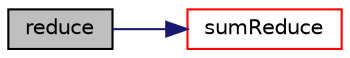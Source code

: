 digraph "reduce"
{
  bgcolor="transparent";
  edge [fontname="Helvetica",fontsize="10",labelfontname="Helvetica",labelfontsize="10"];
  node [fontname="Helvetica",fontsize="10",shape=record];
  rankdir="LR";
  Node33735 [label="reduce",height=0.2,width=0.4,color="black", fillcolor="grey75", style="filled", fontcolor="black"];
  Node33735 -> Node33736 [color="midnightblue",fontsize="10",style="solid",fontname="Helvetica"];
  Node33736 [label="sumReduce",height=0.2,width=0.4,color="red",URL="$a21851.html#af8f70664d4fba9af21b38ce1e5c2b97b"];
}
